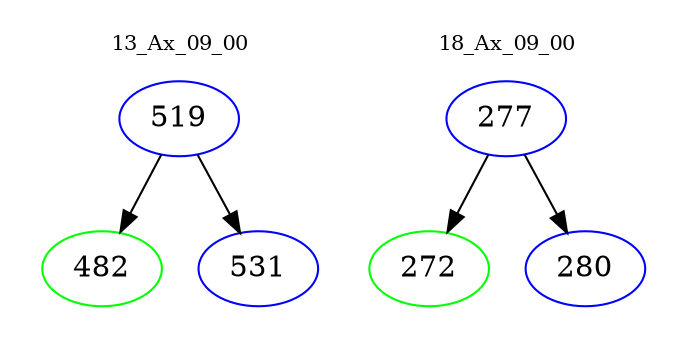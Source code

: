 digraph{
subgraph cluster_0 {
color = white
label = "13_Ax_09_00";
fontsize=10;
T0_519 [label="519", color="blue"]
T0_519 -> T0_482 [color="black"]
T0_482 [label="482", color="green"]
T0_519 -> T0_531 [color="black"]
T0_531 [label="531", color="blue"]
}
subgraph cluster_1 {
color = white
label = "18_Ax_09_00";
fontsize=10;
T1_277 [label="277", color="blue"]
T1_277 -> T1_272 [color="black"]
T1_272 [label="272", color="green"]
T1_277 -> T1_280 [color="black"]
T1_280 [label="280", color="blue"]
}
}
